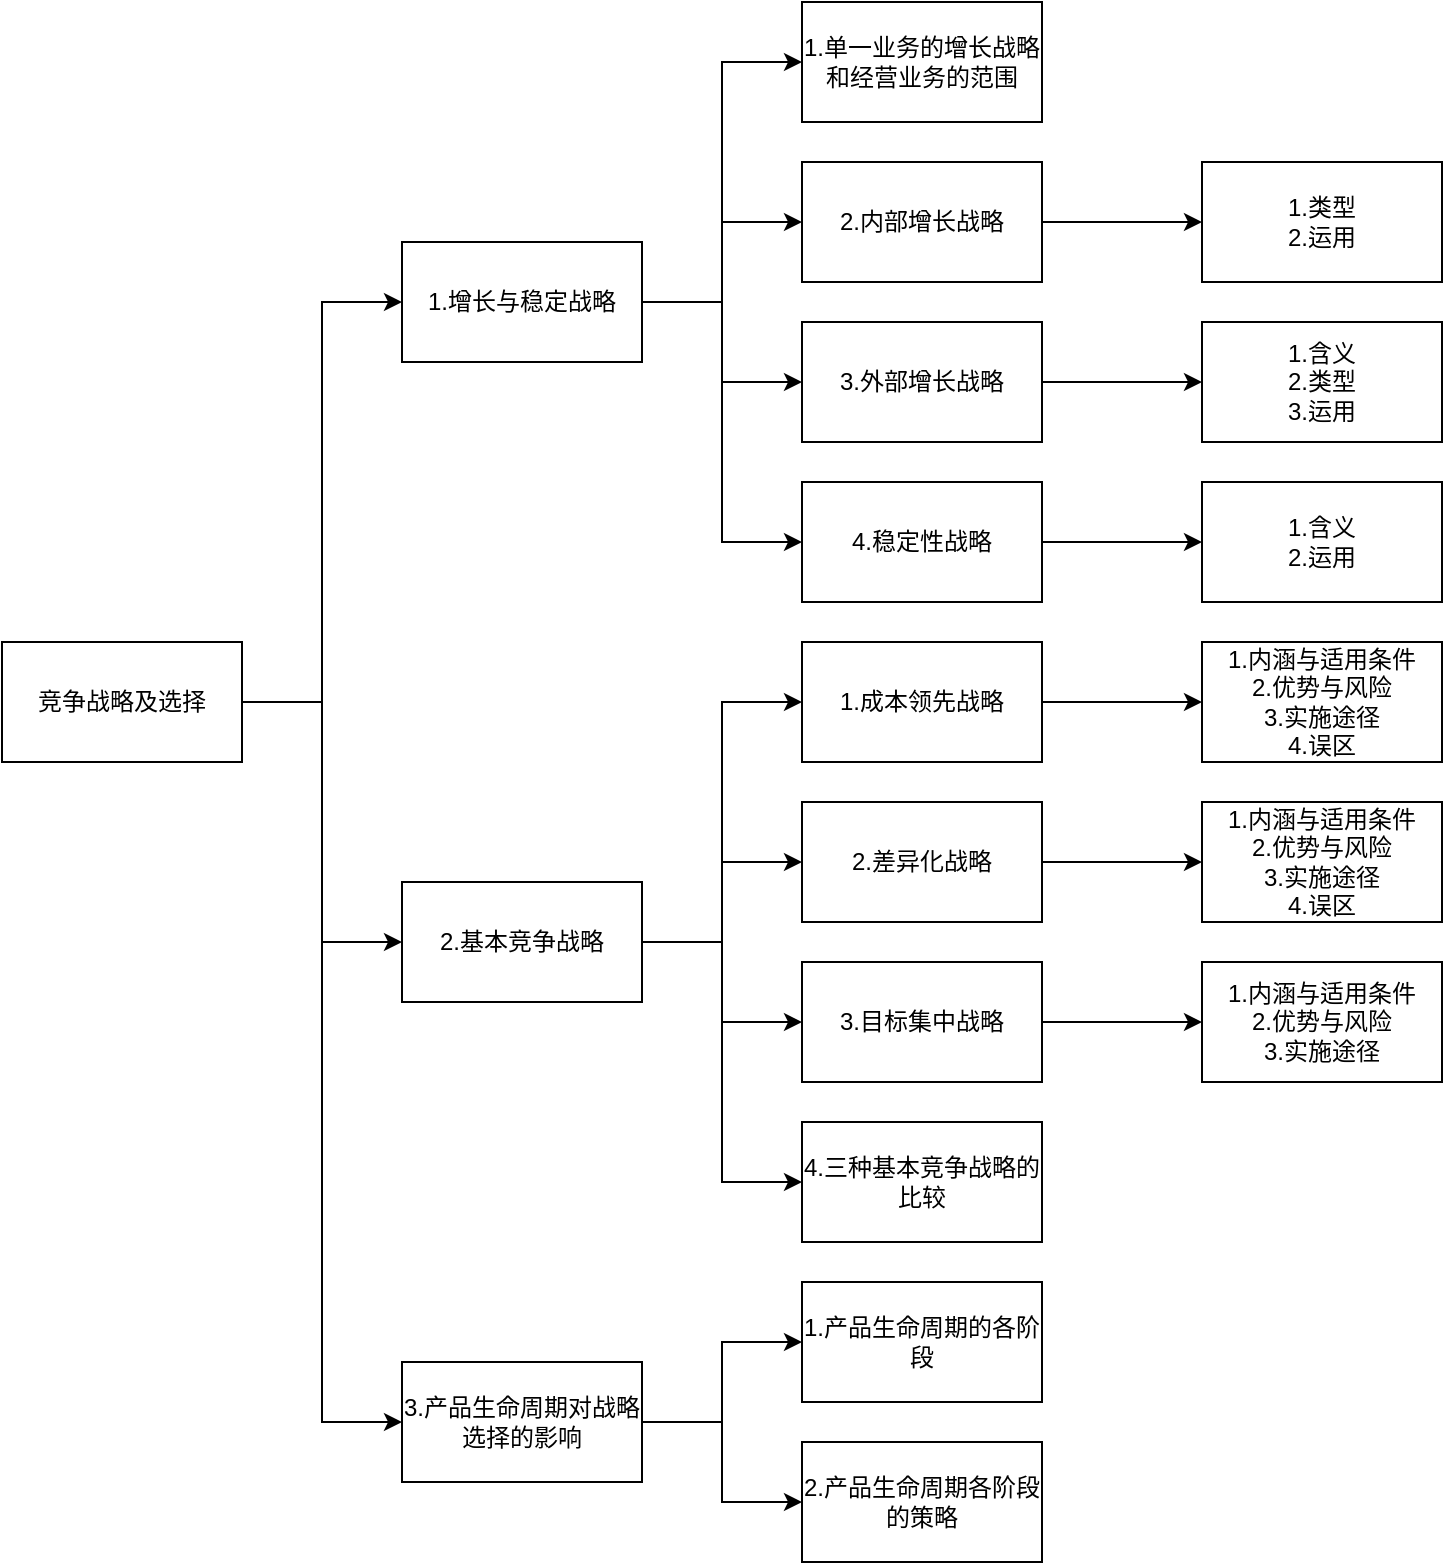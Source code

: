<mxfile version="22.1.11" type="device">
  <diagram name="第 1 页" id="PQZJ1-dYQD9gOUIO8x93">
    <mxGraphModel dx="954" dy="589" grid="1" gridSize="10" guides="1" tooltips="1" connect="1" arrows="1" fold="1" page="1" pageScale="1" pageWidth="827" pageHeight="1169" math="0" shadow="0">
      <root>
        <mxCell id="0" />
        <mxCell id="1" parent="0" />
        <mxCell id="nRRG0h-D2GYyhyxinKAz-6" value="" style="edgeStyle=orthogonalEdgeStyle;rounded=0;orthogonalLoop=1;jettySize=auto;html=1;entryX=0;entryY=0.5;entryDx=0;entryDy=0;" parent="1" source="nRRG0h-D2GYyhyxinKAz-1" target="nRRG0h-D2GYyhyxinKAz-5" edge="1">
          <mxGeometry relative="1" as="geometry" />
        </mxCell>
        <mxCell id="nRRG0h-D2GYyhyxinKAz-9" style="edgeStyle=orthogonalEdgeStyle;rounded=0;orthogonalLoop=1;jettySize=auto;html=1;entryX=0;entryY=0.5;entryDx=0;entryDy=0;" parent="1" source="nRRG0h-D2GYyhyxinKAz-1" target="nRRG0h-D2GYyhyxinKAz-7" edge="1">
          <mxGeometry relative="1" as="geometry" />
        </mxCell>
        <mxCell id="nRRG0h-D2GYyhyxinKAz-10" style="edgeStyle=orthogonalEdgeStyle;rounded=0;orthogonalLoop=1;jettySize=auto;html=1;entryX=0;entryY=0.5;entryDx=0;entryDy=0;" parent="1" source="nRRG0h-D2GYyhyxinKAz-1" target="nRRG0h-D2GYyhyxinKAz-8" edge="1">
          <mxGeometry relative="1" as="geometry" />
        </mxCell>
        <mxCell id="nRRG0h-D2GYyhyxinKAz-1" value="竞争战略及选择" style="rounded=0;whiteSpace=wrap;html=1;" parent="1" vertex="1">
          <mxGeometry x="40" y="360" width="120" height="60" as="geometry" />
        </mxCell>
        <mxCell id="nRRG0h-D2GYyhyxinKAz-16" value="" style="edgeStyle=orthogonalEdgeStyle;rounded=0;orthogonalLoop=1;jettySize=auto;html=1;entryX=0;entryY=0.5;entryDx=0;entryDy=0;" parent="1" source="nRRG0h-D2GYyhyxinKAz-5" target="nRRG0h-D2GYyhyxinKAz-15" edge="1">
          <mxGeometry relative="1" as="geometry" />
        </mxCell>
        <mxCell id="nRRG0h-D2GYyhyxinKAz-24" style="edgeStyle=orthogonalEdgeStyle;rounded=0;orthogonalLoop=1;jettySize=auto;html=1;entryX=0;entryY=0.5;entryDx=0;entryDy=0;" parent="1" source="nRRG0h-D2GYyhyxinKAz-5" target="nRRG0h-D2GYyhyxinKAz-18" edge="1">
          <mxGeometry relative="1" as="geometry" />
        </mxCell>
        <mxCell id="nRRG0h-D2GYyhyxinKAz-25" style="edgeStyle=orthogonalEdgeStyle;rounded=0;orthogonalLoop=1;jettySize=auto;html=1;entryX=0;entryY=0.5;entryDx=0;entryDy=0;" parent="1" source="nRRG0h-D2GYyhyxinKAz-5" target="nRRG0h-D2GYyhyxinKAz-17" edge="1">
          <mxGeometry relative="1" as="geometry" />
        </mxCell>
        <mxCell id="N39UCu4nNBzyuNK4Uf6E-24" style="edgeStyle=orthogonalEdgeStyle;rounded=0;orthogonalLoop=1;jettySize=auto;html=1;entryX=0;entryY=0.5;entryDx=0;entryDy=0;" parent="1" source="nRRG0h-D2GYyhyxinKAz-5" target="N39UCu4nNBzyuNK4Uf6E-23" edge="1">
          <mxGeometry relative="1" as="geometry" />
        </mxCell>
        <mxCell id="nRRG0h-D2GYyhyxinKAz-5" value="2.基本竞争战略" style="rounded=0;whiteSpace=wrap;html=1;" parent="1" vertex="1">
          <mxGeometry x="240" y="480" width="120" height="60" as="geometry" />
        </mxCell>
        <mxCell id="nRRG0h-D2GYyhyxinKAz-12" value="" style="edgeStyle=orthogonalEdgeStyle;rounded=0;orthogonalLoop=1;jettySize=auto;html=1;entryX=0;entryY=0.5;entryDx=0;entryDy=0;" parent="1" source="nRRG0h-D2GYyhyxinKAz-7" target="nRRG0h-D2GYyhyxinKAz-11" edge="1">
          <mxGeometry relative="1" as="geometry" />
        </mxCell>
        <mxCell id="nRRG0h-D2GYyhyxinKAz-22" style="edgeStyle=orthogonalEdgeStyle;rounded=0;orthogonalLoop=1;jettySize=auto;html=1;entryX=0;entryY=0.5;entryDx=0;entryDy=0;" parent="1" source="nRRG0h-D2GYyhyxinKAz-7" target="nRRG0h-D2GYyhyxinKAz-14" edge="1">
          <mxGeometry relative="1" as="geometry" />
        </mxCell>
        <mxCell id="nRRG0h-D2GYyhyxinKAz-23" style="edgeStyle=orthogonalEdgeStyle;rounded=0;orthogonalLoop=1;jettySize=auto;html=1;entryX=0;entryY=0.5;entryDx=0;entryDy=0;" parent="1" source="nRRG0h-D2GYyhyxinKAz-7" target="nRRG0h-D2GYyhyxinKAz-13" edge="1">
          <mxGeometry relative="1" as="geometry" />
        </mxCell>
        <mxCell id="N39UCu4nNBzyuNK4Uf6E-2" style="edgeStyle=orthogonalEdgeStyle;rounded=0;orthogonalLoop=1;jettySize=auto;html=1;entryX=0;entryY=0.5;entryDx=0;entryDy=0;" parent="1" source="nRRG0h-D2GYyhyxinKAz-7" target="N39UCu4nNBzyuNK4Uf6E-1" edge="1">
          <mxGeometry relative="1" as="geometry" />
        </mxCell>
        <mxCell id="nRRG0h-D2GYyhyxinKAz-7" value="1.增长与稳定战略" style="rounded=0;whiteSpace=wrap;html=1;" parent="1" vertex="1">
          <mxGeometry x="240" y="160" width="120" height="60" as="geometry" />
        </mxCell>
        <mxCell id="nRRG0h-D2GYyhyxinKAz-20" value="" style="edgeStyle=orthogonalEdgeStyle;rounded=0;orthogonalLoop=1;jettySize=auto;html=1;entryX=0;entryY=0.5;entryDx=0;entryDy=0;" parent="1" source="nRRG0h-D2GYyhyxinKAz-8" target="nRRG0h-D2GYyhyxinKAz-19" edge="1">
          <mxGeometry relative="1" as="geometry">
            <mxPoint x="440" y="740" as="targetPoint" />
          </mxGeometry>
        </mxCell>
        <mxCell id="nRRG0h-D2GYyhyxinKAz-26" style="edgeStyle=orthogonalEdgeStyle;rounded=0;orthogonalLoop=1;jettySize=auto;html=1;entryX=0;entryY=0.5;entryDx=0;entryDy=0;" parent="1" source="nRRG0h-D2GYyhyxinKAz-8" target="nRRG0h-D2GYyhyxinKAz-21" edge="1">
          <mxGeometry relative="1" as="geometry" />
        </mxCell>
        <mxCell id="nRRG0h-D2GYyhyxinKAz-8" value="3.产品生命周期对战略选择的影响" style="rounded=0;whiteSpace=wrap;html=1;" parent="1" vertex="1">
          <mxGeometry x="240" y="720" width="120" height="60" as="geometry" />
        </mxCell>
        <mxCell id="N39UCu4nNBzyuNK4Uf6E-6" value="" style="edgeStyle=orthogonalEdgeStyle;rounded=0;orthogonalLoop=1;jettySize=auto;html=1;" parent="1" source="nRRG0h-D2GYyhyxinKAz-11" target="N39UCu4nNBzyuNK4Uf6E-5" edge="1">
          <mxGeometry relative="1" as="geometry" />
        </mxCell>
        <mxCell id="nRRG0h-D2GYyhyxinKAz-11" value="3.外部增长战略" style="rounded=0;whiteSpace=wrap;html=1;" parent="1" vertex="1">
          <mxGeometry x="440" y="200" width="120" height="60" as="geometry" />
        </mxCell>
        <mxCell id="N39UCu4nNBzyuNK4Uf6E-8" value="" style="edgeStyle=orthogonalEdgeStyle;rounded=0;orthogonalLoop=1;jettySize=auto;html=1;" parent="1" source="nRRG0h-D2GYyhyxinKAz-13" target="N39UCu4nNBzyuNK4Uf6E-7" edge="1">
          <mxGeometry relative="1" as="geometry" />
        </mxCell>
        <mxCell id="nRRG0h-D2GYyhyxinKAz-13" value="4.稳定性战略" style="rounded=0;whiteSpace=wrap;html=1;" parent="1" vertex="1">
          <mxGeometry x="440" y="280" width="120" height="60" as="geometry" />
        </mxCell>
        <mxCell id="nRRG0h-D2GYyhyxinKAz-14" value="1.单一业务的增长战略和经营业务的范围" style="rounded=0;whiteSpace=wrap;html=1;" parent="1" vertex="1">
          <mxGeometry x="440" y="40" width="120" height="60" as="geometry" />
        </mxCell>
        <mxCell id="nRRG0h-D2GYyhyxinKAz-30" value="" style="edgeStyle=orthogonalEdgeStyle;rounded=0;orthogonalLoop=1;jettySize=auto;html=1;entryX=0;entryY=0.5;entryDx=0;entryDy=0;" parent="1" source="nRRG0h-D2GYyhyxinKAz-15" target="nRRG0h-D2GYyhyxinKAz-29" edge="1">
          <mxGeometry relative="1" as="geometry" />
        </mxCell>
        <mxCell id="nRRG0h-D2GYyhyxinKAz-15" value="2.差异化战略" style="rounded=0;whiteSpace=wrap;html=1;" parent="1" vertex="1">
          <mxGeometry x="440" y="440" width="120" height="60" as="geometry" />
        </mxCell>
        <mxCell id="N39UCu4nNBzyuNK4Uf6E-25" style="edgeStyle=orthogonalEdgeStyle;rounded=0;orthogonalLoop=1;jettySize=auto;html=1;entryX=0;entryY=0.5;entryDx=0;entryDy=0;" parent="1" source="nRRG0h-D2GYyhyxinKAz-17" target="N39UCu4nNBzyuNK4Uf6E-22" edge="1">
          <mxGeometry relative="1" as="geometry" />
        </mxCell>
        <mxCell id="nRRG0h-D2GYyhyxinKAz-17" value="3.目标集中战略" style="rounded=0;whiteSpace=wrap;html=1;" parent="1" vertex="1">
          <mxGeometry x="440" y="520" width="120" height="60" as="geometry" />
        </mxCell>
        <mxCell id="nRRG0h-D2GYyhyxinKAz-28" value="" style="edgeStyle=orthogonalEdgeStyle;rounded=0;orthogonalLoop=1;jettySize=auto;html=1;entryX=0;entryY=0.5;entryDx=0;entryDy=0;" parent="1" source="nRRG0h-D2GYyhyxinKAz-18" target="nRRG0h-D2GYyhyxinKAz-27" edge="1">
          <mxGeometry relative="1" as="geometry" />
        </mxCell>
        <mxCell id="nRRG0h-D2GYyhyxinKAz-18" value="1.成本领先战略" style="rounded=0;whiteSpace=wrap;html=1;" parent="1" vertex="1">
          <mxGeometry x="440" y="360" width="120" height="60" as="geometry" />
        </mxCell>
        <mxCell id="nRRG0h-D2GYyhyxinKAz-19" value="1.产品生命周期的各阶段" style="rounded=0;whiteSpace=wrap;html=1;" parent="1" vertex="1">
          <mxGeometry x="440" y="680" width="120" height="60" as="geometry" />
        </mxCell>
        <mxCell id="nRRG0h-D2GYyhyxinKAz-21" value="2.产品生命周期各阶段的策略" style="rounded=0;whiteSpace=wrap;html=1;" parent="1" vertex="1">
          <mxGeometry x="440" y="760" width="120" height="60" as="geometry" />
        </mxCell>
        <mxCell id="nRRG0h-D2GYyhyxinKAz-27" value="1.内涵与适用条件&lt;br&gt;2.优势与风险&lt;br&gt;3.实施途径&lt;br&gt;4.误区" style="rounded=0;whiteSpace=wrap;html=1;" parent="1" vertex="1">
          <mxGeometry x="640" y="360" width="120" height="60" as="geometry" />
        </mxCell>
        <mxCell id="nRRG0h-D2GYyhyxinKAz-29" value="1.内涵与适用条件&lt;br&gt;2.优势与风险&lt;br&gt;3.实施途径&lt;br&gt;4.误区" style="rounded=0;whiteSpace=wrap;html=1;" parent="1" vertex="1">
          <mxGeometry x="640" y="440" width="120" height="60" as="geometry" />
        </mxCell>
        <mxCell id="N39UCu4nNBzyuNK4Uf6E-4" value="" style="edgeStyle=orthogonalEdgeStyle;rounded=0;orthogonalLoop=1;jettySize=auto;html=1;" parent="1" source="N39UCu4nNBzyuNK4Uf6E-1" target="N39UCu4nNBzyuNK4Uf6E-3" edge="1">
          <mxGeometry relative="1" as="geometry" />
        </mxCell>
        <mxCell id="N39UCu4nNBzyuNK4Uf6E-1" value="2.内部增长战略" style="rounded=0;whiteSpace=wrap;html=1;" parent="1" vertex="1">
          <mxGeometry x="440" y="120" width="120" height="60" as="geometry" />
        </mxCell>
        <mxCell id="N39UCu4nNBzyuNK4Uf6E-3" value="&lt;div&gt;1.类型&lt;/div&gt;&lt;div&gt;2.运用&lt;/div&gt;" style="rounded=0;whiteSpace=wrap;html=1;" parent="1" vertex="1">
          <mxGeometry x="640" y="120" width="120" height="60" as="geometry" />
        </mxCell>
        <mxCell id="N39UCu4nNBzyuNK4Uf6E-5" value="&lt;div&gt;1.含义&lt;/div&gt;&lt;div&gt;2.类型&lt;/div&gt;&lt;div&gt;3.运用&lt;/div&gt;" style="rounded=0;whiteSpace=wrap;html=1;" parent="1" vertex="1">
          <mxGeometry x="640" y="200" width="120" height="60" as="geometry" />
        </mxCell>
        <mxCell id="N39UCu4nNBzyuNK4Uf6E-7" value="&lt;div&gt;1.含义&lt;/div&gt;&lt;div&gt;2.运用&lt;/div&gt;" style="rounded=0;whiteSpace=wrap;html=1;" parent="1" vertex="1">
          <mxGeometry x="640" y="280" width="120" height="60" as="geometry" />
        </mxCell>
        <mxCell id="N39UCu4nNBzyuNK4Uf6E-22" value="1.内涵与适用条件&lt;br&gt;2.优势与风险&lt;br&gt;3.实施途径" style="rounded=0;whiteSpace=wrap;html=1;" parent="1" vertex="1">
          <mxGeometry x="640" y="520" width="120" height="60" as="geometry" />
        </mxCell>
        <mxCell id="N39UCu4nNBzyuNK4Uf6E-23" value="4.三种基本竞争战略的比较" style="rounded=0;whiteSpace=wrap;html=1;" parent="1" vertex="1">
          <mxGeometry x="440" y="600" width="120" height="60" as="geometry" />
        </mxCell>
      </root>
    </mxGraphModel>
  </diagram>
</mxfile>
